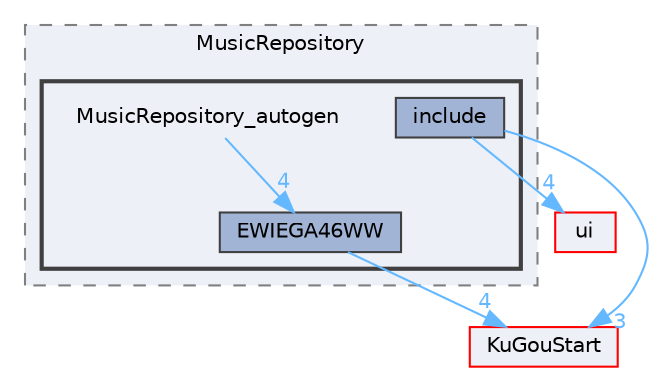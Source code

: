 digraph "MusicRepository_autogen"
{
 // LATEX_PDF_SIZE
  bgcolor="transparent";
  edge [fontname=Helvetica,fontsize=10,labelfontname=Helvetica,labelfontsize=10];
  node [fontname=Helvetica,fontsize=10,shape=box,height=0.2,width=0.4];
  compound=true
  subgraph clusterdir_47fa4e0ee304276253f8a548efda30b2 {
    graph [ bgcolor="#edf0f7", pencolor="grey50", label="MusicRepository", fontname=Helvetica,fontsize=10 style="filled,dashed", URL="dir_47fa4e0ee304276253f8a548efda30b2.html",tooltip=""]
  subgraph clusterdir_4bb637691895fdd0a8c297611b3de7ab {
    graph [ bgcolor="#edf0f7", pencolor="grey25", label="", fontname=Helvetica,fontsize=10 style="filled,bold", URL="dir_4bb637691895fdd0a8c297611b3de7ab.html",tooltip=""]
    dir_4bb637691895fdd0a8c297611b3de7ab [shape=plaintext, label="MusicRepository_autogen"];
  dir_29c39db2a25e143f613f8e2f85a7fada [label="EWIEGA46WW", fillcolor="#a2b4d6", color="grey25", style="filled", URL="dir_29c39db2a25e143f613f8e2f85a7fada.html",tooltip=""];
  dir_81a6ea741fb994f9e63ef3e01cfec7ae [label="include", fillcolor="#a2b4d6", color="grey25", style="filled", URL="dir_81a6ea741fb994f9e63ef3e01cfec7ae.html",tooltip=""];
  }
  }
  dir_1788f8309b1a812dcb800a185471cf6c [label="ui", fillcolor="#edf0f7", color="red", style="filled", URL="dir_1788f8309b1a812dcb800a185471cf6c.html",tooltip=""];
  dir_e60601b218beddc6af0778ac41ea9cb2 [label="KuGouStart", fillcolor="#edf0f7", color="red", style="filled", URL="dir_e60601b218beddc6af0778ac41ea9cb2.html",tooltip=""];
  dir_4bb637691895fdd0a8c297611b3de7ab->dir_29c39db2a25e143f613f8e2f85a7fada [headlabel="4", labeldistance=1.5 headhref="dir_000213_000101.html" href="dir_000213_000101.html" color="steelblue1" fontcolor="steelblue1"];
  dir_29c39db2a25e143f613f8e2f85a7fada->dir_e60601b218beddc6af0778ac41ea9cb2 [headlabel="4", labeldistance=1.5 headhref="dir_000101_000172.html" href="dir_000101_000172.html" color="steelblue1" fontcolor="steelblue1"];
  dir_81a6ea741fb994f9e63ef3e01cfec7ae->dir_1788f8309b1a812dcb800a185471cf6c [headlabel="4", labeldistance=1.5 headhref="dir_000145_000351.html" href="dir_000145_000351.html" color="steelblue1" fontcolor="steelblue1"];
  dir_81a6ea741fb994f9e63ef3e01cfec7ae->dir_e60601b218beddc6af0778ac41ea9cb2 [headlabel="3", labeldistance=1.5 headhref="dir_000145_000172.html" href="dir_000145_000172.html" color="steelblue1" fontcolor="steelblue1"];
}
